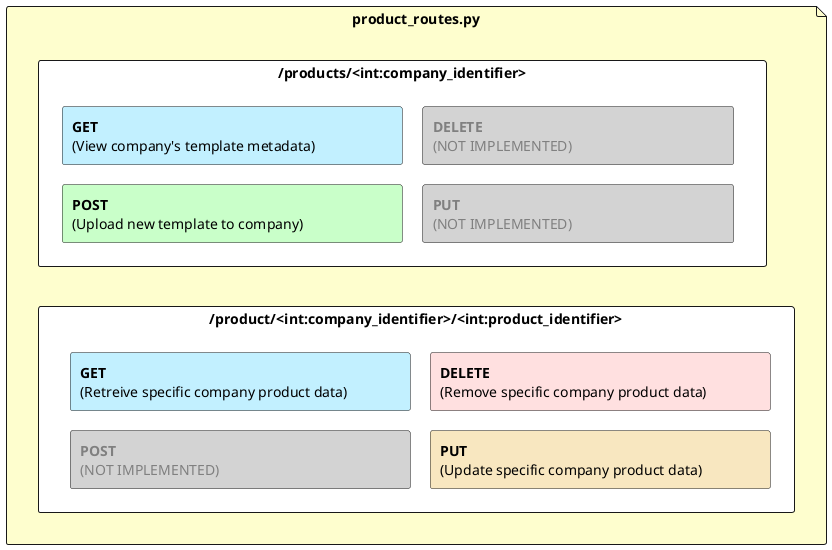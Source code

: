 @startuml
skinparam minClassWidth 200
skinparam nodesep 20
skinparam ranksep 20
'skinparam linetype ortho

file **product_routes.py** as file_products #FEFECE {
    rectangle **/products/<int:company_identifier>** as all_products #ffffff{
    rectangle "**GET**\n(View company's template metadata)\t\t\t" #Application
    rectangle "<color:grey>**DELETE**\n<color:grey>(NOT IMPLEMENTED)\t\t\t\t\t\t" #lightgrey
    rectangle "**POST**\n(Upload new template to company)\t\t\t\t" #technology
    rectangle "<color:grey>**PUT**\n<color:grey>(NOT IMPLEMENTED)\t\t\t\t\t\t" #lightgrey
    }

    rectangle **/product/<int:company_identifier>/<int:product_identifier>** as specific_product #ffffff{
    rectangle "**GET**\n(Retreive specific company product data)\t\t" #Application
    rectangle "**DELETE**\n(Remove specific company product data)\t\t" #Implementation
    rectangle "<color:grey>**POST**\n<color:grey>(NOT IMPLEMENTED)  \t\t\t\t\t\t" #lightgrey
    rectangle "**PUT**\n(Update specific company product data)\t\t\t" #Strategy
    }
}

'file_products -d--> all_products
'file_products ---> specific_product
all_products --[HIDDEN]-> specific_product

@enduml